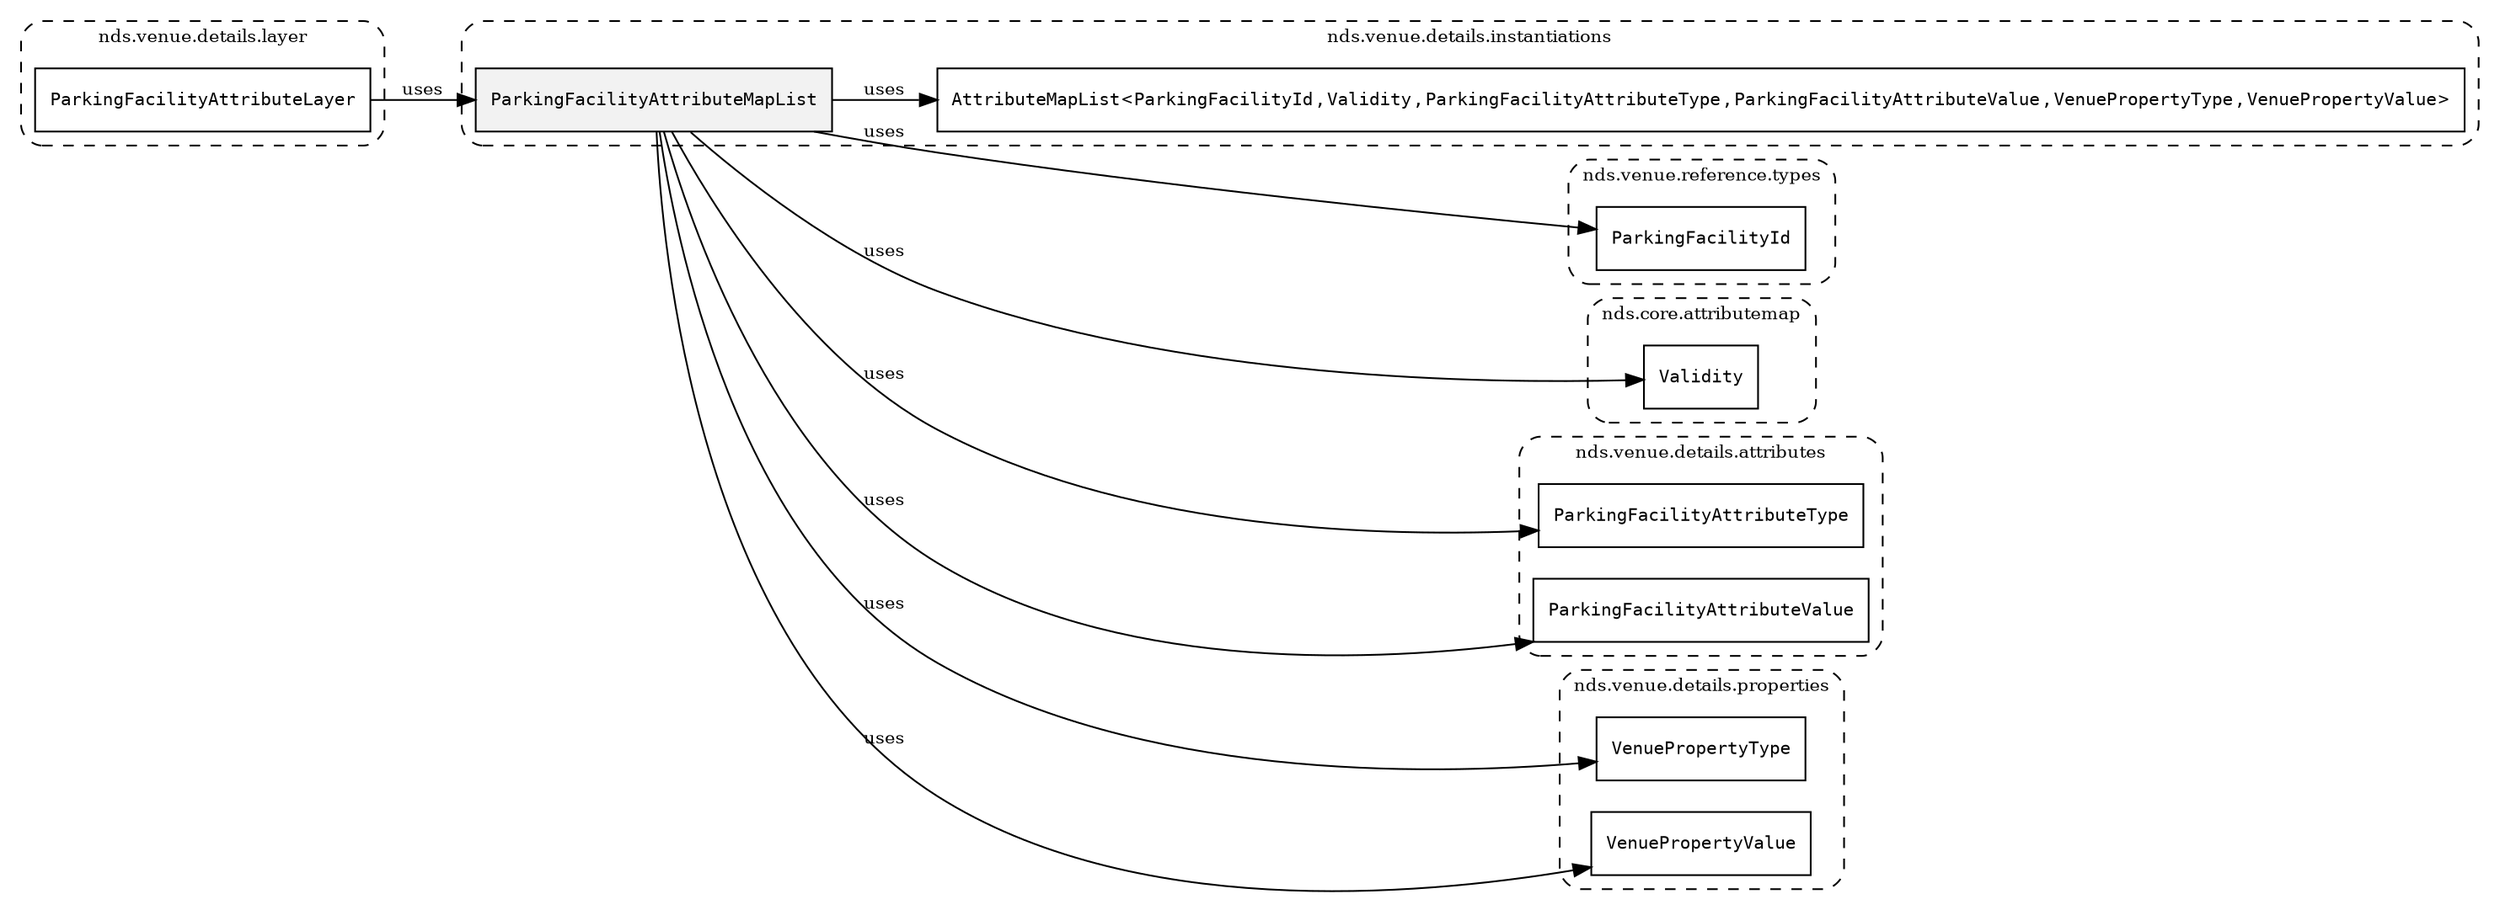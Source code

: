 /**
 * This dot file creates symbol collaboration diagram for ParkingFacilityAttributeMapList.
 */
digraph ZSERIO
{
    node [shape=box, fontsize=10];
    rankdir="LR";
    fontsize=10;
    tooltip="ParkingFacilityAttributeMapList collaboration diagram";

    subgraph "cluster_nds.venue.details.instantiations"
    {
        style="dashed, rounded";
        label="nds.venue.details.instantiations";
        tooltip="Package nds.venue.details.instantiations";
        href="../../../content/packages/nds.venue.details.instantiations.html#Package-nds-venue-details-instantiations";
        target="_parent";

        "ParkingFacilityAttributeMapList" [style="filled", fillcolor="#0000000D", target="_parent", label=<<font face="monospace"><table align="center" border="0" cellspacing="0" cellpadding="0"><tr><td href="../../../content/packages/nds.venue.details.instantiations.html#InstantiateType-ParkingFacilityAttributeMapList" title="InstantiateType defined in nds.venue.details.instantiations">ParkingFacilityAttributeMapList</td></tr></table></font>>];
        "AttributeMapList&lt;ParkingFacilityId,Validity,ParkingFacilityAttributeType,ParkingFacilityAttributeValue,VenuePropertyType,VenuePropertyValue&gt;" [target="_parent", label=<<font face="monospace"><table align="center" border="0" cellspacing="0" cellpadding="0"><tr><td href="../../../content/packages/nds.core.attributemap.html#Structure-AttributeMapList" title="Structure defined in nds.core.attributemap">AttributeMapList</td><td>&lt;</td><td><table align="center" border="0" cellspacing="0" cellpadding="0"><tr><td href="../../../content/packages/nds.venue.reference.types.html#Subtype-ParkingFacilityId" title="Subtype defined in nds.venue.reference.types">ParkingFacilityId</td></tr></table></td><td>,</td><td><table align="center" border="0" cellspacing="0" cellpadding="0"><tr><td href="../../../content/packages/nds.core.attributemap.html#Structure-Validity" title="Structure defined in nds.core.attributemap">Validity</td></tr></table></td><td>,</td><td><table align="center" border="0" cellspacing="0" cellpadding="0"><tr><td href="../../../content/packages/nds.venue.details.attributes.html#Enum-ParkingFacilityAttributeType" title="Enum defined in nds.venue.details.attributes">ParkingFacilityAttributeType</td></tr></table></td><td>,</td><td><table align="center" border="0" cellspacing="0" cellpadding="0"><tr><td href="../../../content/packages/nds.venue.details.attributes.html#Choice-ParkingFacilityAttributeValue" title="Choice defined in nds.venue.details.attributes">ParkingFacilityAttributeValue</td></tr></table></td><td>,</td><td><table align="center" border="0" cellspacing="0" cellpadding="0"><tr><td href="../../../content/packages/nds.venue.details.properties.html#Structure-VenuePropertyType" title="Structure defined in nds.venue.details.properties">VenuePropertyType</td></tr></table></td><td>,</td><td><table align="center" border="0" cellspacing="0" cellpadding="0"><tr><td href="../../../content/packages/nds.venue.details.properties.html#Structure-VenuePropertyValue" title="Structure defined in nds.venue.details.properties">VenuePropertyValue</td></tr></table></td><td>&gt;</td></tr></table></font>>];
    }

    subgraph "cluster_nds.venue.reference.types"
    {
        style="dashed, rounded";
        label="nds.venue.reference.types";
        tooltip="Package nds.venue.reference.types";
        href="../../../content/packages/nds.venue.reference.types.html#Package-nds-venue-reference-types";
        target="_parent";

        "ParkingFacilityId" [target="_parent", label=<<font face="monospace"><table align="center" border="0" cellspacing="0" cellpadding="0"><tr><td href="../../../content/packages/nds.venue.reference.types.html#Subtype-ParkingFacilityId" title="Subtype defined in nds.venue.reference.types">ParkingFacilityId</td></tr></table></font>>];
    }

    subgraph "cluster_nds.core.attributemap"
    {
        style="dashed, rounded";
        label="nds.core.attributemap";
        tooltip="Package nds.core.attributemap";
        href="../../../content/packages/nds.core.attributemap.html#Package-nds-core-attributemap";
        target="_parent";

        "Validity" [target="_parent", label=<<font face="monospace"><table align="center" border="0" cellspacing="0" cellpadding="0"><tr><td href="../../../content/packages/nds.core.attributemap.html#Structure-Validity" title="Structure defined in nds.core.attributemap">Validity</td></tr></table></font>>];
    }

    subgraph "cluster_nds.venue.details.attributes"
    {
        style="dashed, rounded";
        label="nds.venue.details.attributes";
        tooltip="Package nds.venue.details.attributes";
        href="../../../content/packages/nds.venue.details.attributes.html#Package-nds-venue-details-attributes";
        target="_parent";

        "ParkingFacilityAttributeType" [target="_parent", label=<<font face="monospace"><table align="center" border="0" cellspacing="0" cellpadding="0"><tr><td href="../../../content/packages/nds.venue.details.attributes.html#Enum-ParkingFacilityAttributeType" title="Enum defined in nds.venue.details.attributes">ParkingFacilityAttributeType</td></tr></table></font>>];
        "ParkingFacilityAttributeValue" [target="_parent", label=<<font face="monospace"><table align="center" border="0" cellspacing="0" cellpadding="0"><tr><td href="../../../content/packages/nds.venue.details.attributes.html#Choice-ParkingFacilityAttributeValue" title="Choice defined in nds.venue.details.attributes">ParkingFacilityAttributeValue</td></tr></table></font>>];
    }

    subgraph "cluster_nds.venue.details.properties"
    {
        style="dashed, rounded";
        label="nds.venue.details.properties";
        tooltip="Package nds.venue.details.properties";
        href="../../../content/packages/nds.venue.details.properties.html#Package-nds-venue-details-properties";
        target="_parent";

        "VenuePropertyType" [target="_parent", label=<<font face="monospace"><table align="center" border="0" cellspacing="0" cellpadding="0"><tr><td href="../../../content/packages/nds.venue.details.properties.html#Structure-VenuePropertyType" title="Structure defined in nds.venue.details.properties">VenuePropertyType</td></tr></table></font>>];
        "VenuePropertyValue" [target="_parent", label=<<font face="monospace"><table align="center" border="0" cellspacing="0" cellpadding="0"><tr><td href="../../../content/packages/nds.venue.details.properties.html#Structure-VenuePropertyValue" title="Structure defined in nds.venue.details.properties">VenuePropertyValue</td></tr></table></font>>];
    }

    subgraph "cluster_nds.venue.details.layer"
    {
        style="dashed, rounded";
        label="nds.venue.details.layer";
        tooltip="Package nds.venue.details.layer";
        href="../../../content/packages/nds.venue.details.layer.html#Package-nds-venue-details-layer";
        target="_parent";

        "ParkingFacilityAttributeLayer" [target="_parent", label=<<font face="monospace"><table align="center" border="0" cellspacing="0" cellpadding="0"><tr><td href="../../../content/packages/nds.venue.details.layer.html#Structure-ParkingFacilityAttributeLayer" title="Structure defined in nds.venue.details.layer">ParkingFacilityAttributeLayer</td></tr></table></font>>];
    }

    "ParkingFacilityAttributeMapList" -> "AttributeMapList&lt;ParkingFacilityId,Validity,ParkingFacilityAttributeType,ParkingFacilityAttributeValue,VenuePropertyType,VenuePropertyValue&gt;" [label="uses", fontsize=10];
    "ParkingFacilityAttributeMapList" -> "ParkingFacilityId" [label="uses", fontsize=10];
    "ParkingFacilityAttributeMapList" -> "Validity" [label="uses", fontsize=10];
    "ParkingFacilityAttributeMapList" -> "ParkingFacilityAttributeType" [label="uses", fontsize=10];
    "ParkingFacilityAttributeMapList" -> "ParkingFacilityAttributeValue" [label="uses", fontsize=10];
    "ParkingFacilityAttributeMapList" -> "VenuePropertyType" [label="uses", fontsize=10];
    "ParkingFacilityAttributeMapList" -> "VenuePropertyValue" [label="uses", fontsize=10];
    "ParkingFacilityAttributeLayer" -> "ParkingFacilityAttributeMapList" [label="uses", fontsize=10];
}
